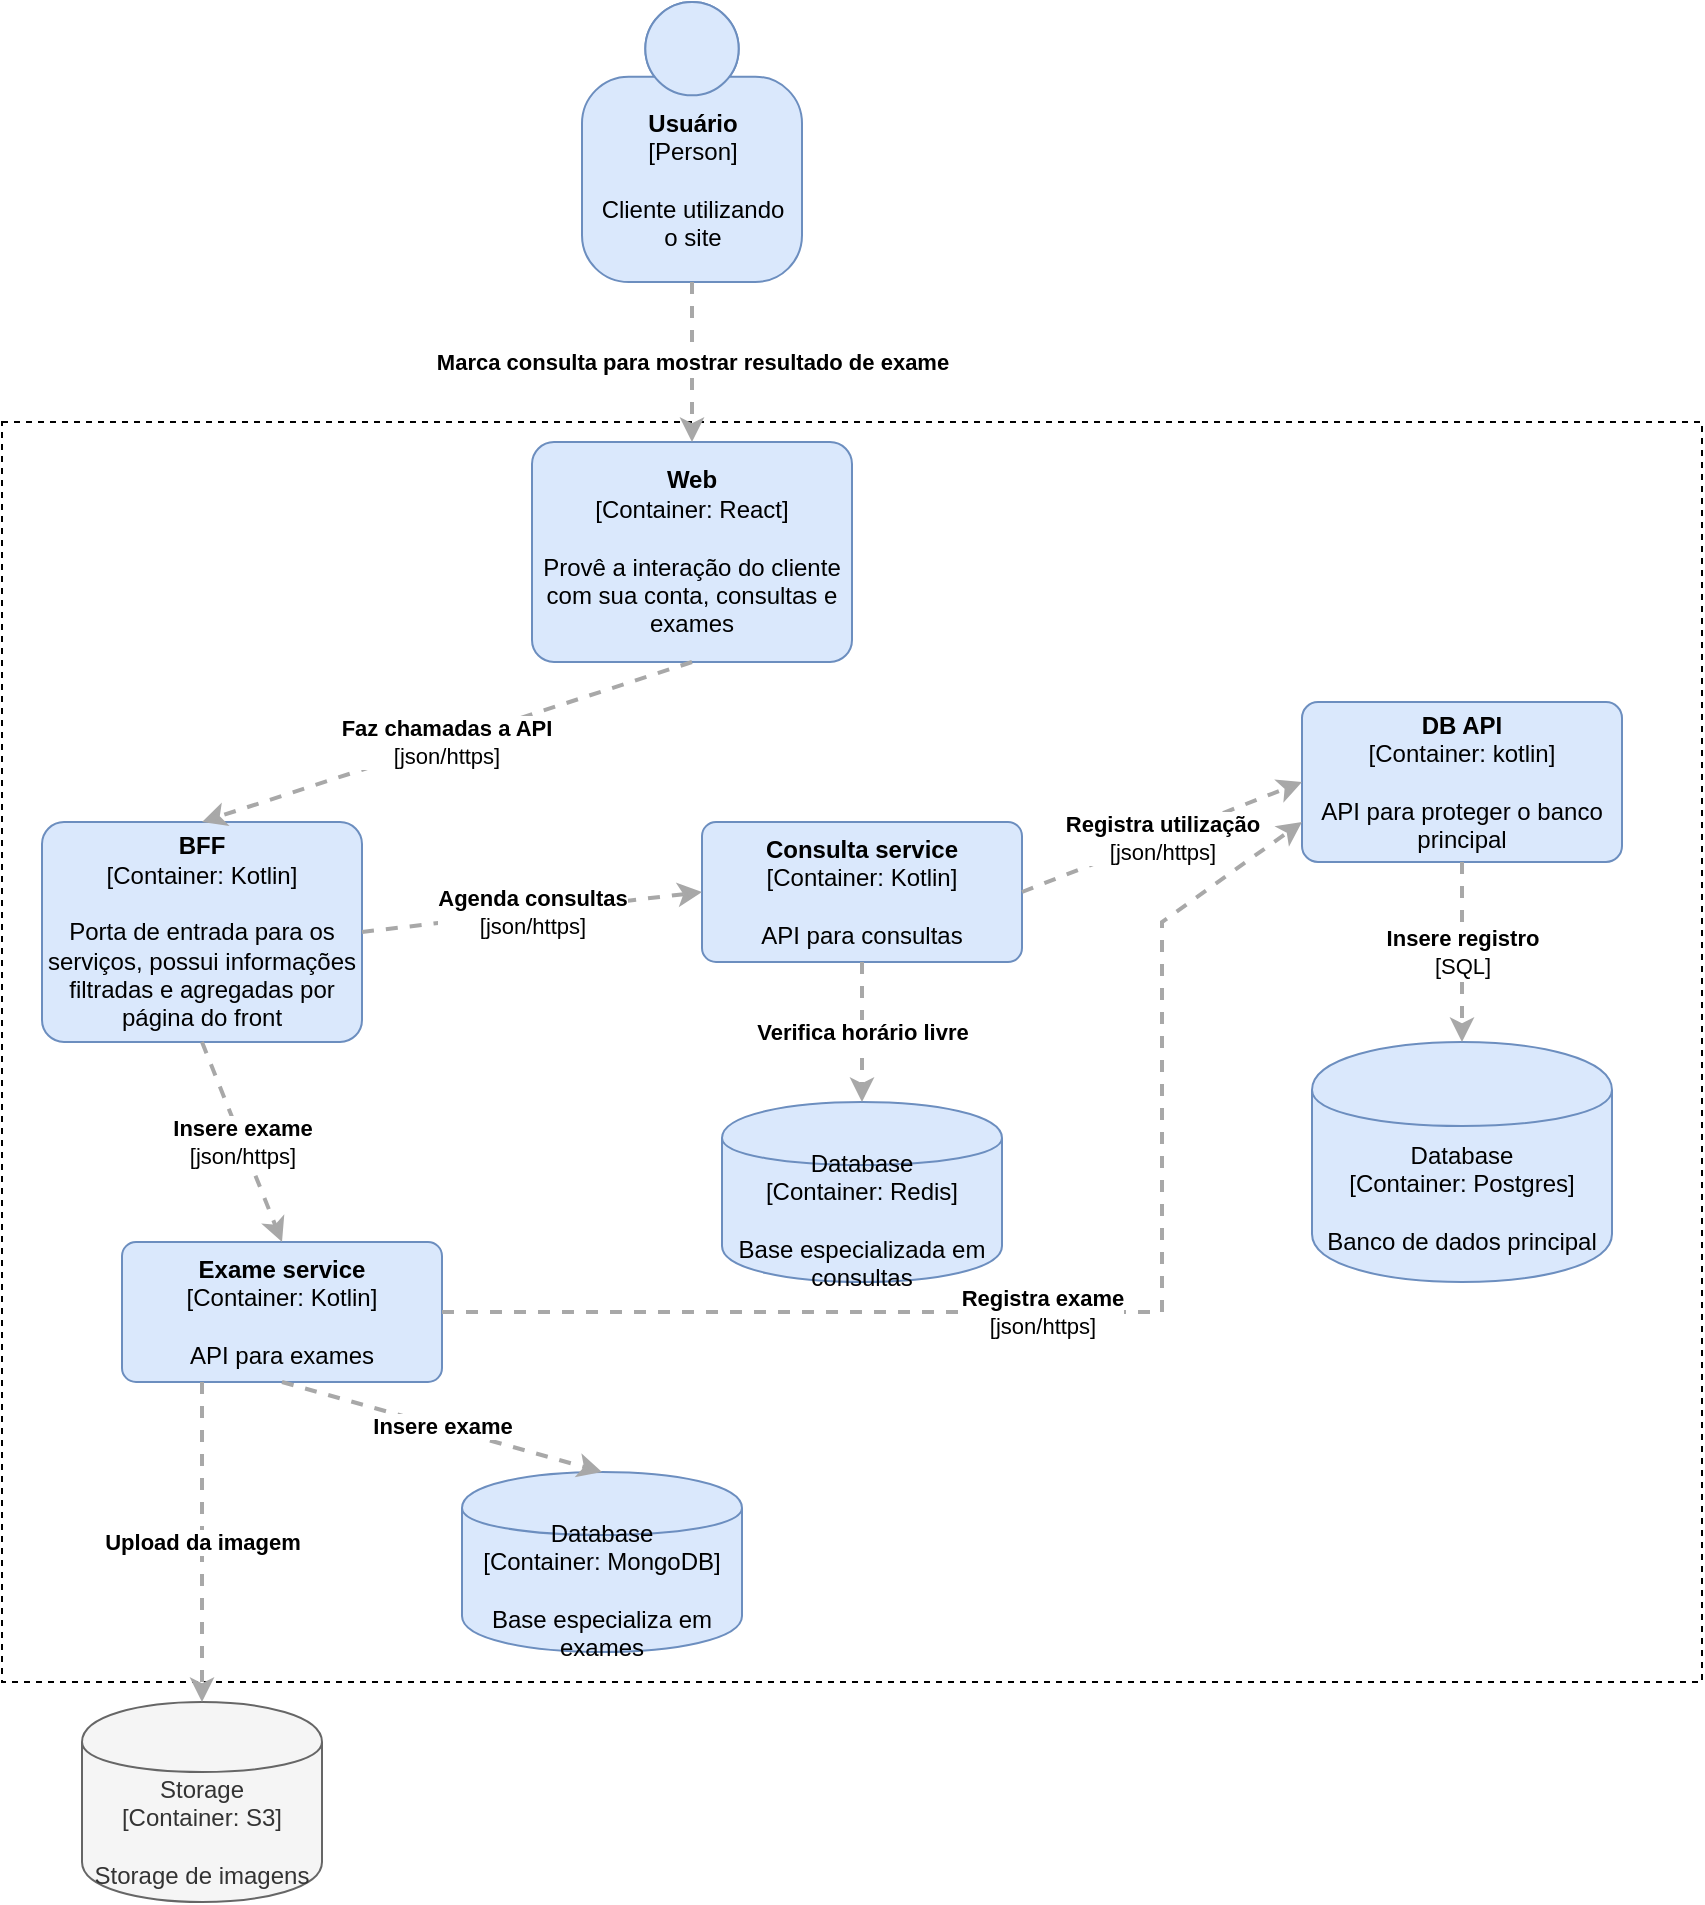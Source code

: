 <mxfile version="13.1.1" type="github">
  <diagram id="ypBZZczya_CooinwO3vP" name="Page-1">
    <mxGraphModel dx="1426" dy="1963" grid="1" gridSize="10" guides="1" tooltips="1" connect="1" arrows="1" fold="1" page="1" pageScale="1" pageWidth="827" pageHeight="1169" math="0" shadow="0">
      <root>
        <mxCell id="0" />
        <mxCell id="1" parent="0" />
        <mxCell id="VrBb4_NDlaD8X4_quast-3" value="" style="whiteSpace=wrap;html=1;fillColor=none;dashed=1;" parent="1" vertex="1">
          <mxGeometry x="20" y="200" width="850" height="630" as="geometry" />
        </mxCell>
        <mxCell id="VrBb4_NDlaD8X4_quast-1" value="&lt;b&gt;Usuário&lt;/b&gt;&lt;div&gt;[Person]&lt;/div&gt;&lt;br&gt;&lt;div&gt;Cliente utilizando &lt;br&gt;o site&lt;/div&gt;" style="html=1;dashed=0;whitespace=wrap;fillColor=#DAE8FC;strokeColor=#6C8EBF;shape=mxgraph.c4.person;align=center;points=[[0.5,0,0],[1,0.5,0],[1,0.75,0],[0.75,1,0],[0.5,1,0],[0.25,1,0],[0,0.75,0],[0,0.5,0]];" parent="1" vertex="1">
          <mxGeometry x="310" y="-10" width="110.0" height="140" as="geometry" />
        </mxCell>
        <mxCell id="VrBb4_NDlaD8X4_quast-2" value="&lt;span&gt;&lt;b&gt;Web&lt;/b&gt;&lt;/span&gt;&lt;br&gt;&lt;div&gt;[Container:&amp;nbsp;&lt;span&gt;React&lt;/span&gt;&lt;span&gt;]&lt;/span&gt;&lt;/div&gt;&lt;br&gt;&lt;div&gt;Provê a interação do cliente com sua conta, consultas e exames&lt;/div&gt;" style="rounded=1;whiteSpace=wrap;html=1;labelBackgroundColor=none;fillColor=#dae8fc;fontColor=#000000;align=center;arcSize=10;strokeColor=#6c8ebf;points=[[0.25,0,0],[0.5,0,0],[0.75,0,0],[1,0.25,0],[1,0.5,0],[1,0.75,0],[0.75,1,0],[0.5,1,0],[0.25,1,0],[0,0.75,0],[0,0.5,0],[0,0.25,0]];" parent="1" vertex="1">
          <mxGeometry x="285" y="210" width="160" height="110.0" as="geometry" />
        </mxCell>
        <mxCell id="VrBb4_NDlaD8X4_quast-4" value="&lt;span&gt;&lt;b&gt;BFF&lt;/b&gt;&lt;/span&gt;&lt;br&gt;&lt;div&gt;[Container:&amp;nbsp;&lt;span&gt;Kotlin&lt;/span&gt;&lt;span&gt;]&lt;/span&gt;&lt;/div&gt;&lt;div&gt;&lt;br&gt;&lt;/div&gt;&lt;div&gt;Porta de entrada para os serviços, possui informações filtradas e agregadas por página do front&lt;/div&gt;" style="rounded=1;whiteSpace=wrap;html=1;labelBackgroundColor=none;fillColor=#dae8fc;fontColor=#000000;align=center;arcSize=10;strokeColor=#6c8ebf;points=[[0.25,0,0],[0.5,0,0],[0.75,0,0],[1,0.25,0],[1,0.5,0],[1,0.75,0],[0.75,1,0],[0.5,1,0],[0.25,1,0],[0,0.75,0],[0,0.5,0],[0,0.25,0]];" parent="1" vertex="1">
          <mxGeometry x="40" y="400" width="160" height="110.0" as="geometry" />
        </mxCell>
        <mxCell id="VrBb4_NDlaD8X4_quast-6" value="&lt;div style=&quot;text-align: left&quot;&gt;&lt;div style=&quot;text-align: center&quot;&gt;&lt;b&gt;Faz chamadas a API&lt;/b&gt;&lt;/div&gt;&lt;div style=&quot;text-align: center&quot;&gt;[json/https]&lt;/div&gt;&lt;/div&gt;" style="edgeStyle=none;rounded=0;html=1;entryX=0.5;entryY=0;jettySize=auto;orthogonalLoop=1;strokeColor=#A8A8A8;strokeWidth=2;fontColor=#000000;jumpStyle=none;dashed=1;exitX=0.5;exitY=1;exitDx=0;exitDy=0;exitPerimeter=0;entryDx=0;entryDy=0;entryPerimeter=0;" parent="1" source="VrBb4_NDlaD8X4_quast-2" target="VrBb4_NDlaD8X4_quast-4" edge="1">
          <mxGeometry width="200" relative="1" as="geometry">
            <mxPoint x="30" y="350" as="sourcePoint" />
            <mxPoint x="230" y="350" as="targetPoint" />
          </mxGeometry>
        </mxCell>
        <mxCell id="VrBb4_NDlaD8X4_quast-7" value="&lt;b&gt;Consulta service&lt;/b&gt;&lt;br&gt;&lt;div&gt;[Container:&amp;nbsp;&lt;span&gt;Kotlin&lt;/span&gt;&lt;span&gt;]&lt;/span&gt;&lt;/div&gt;&lt;br&gt;&lt;div&gt;API para consultas&lt;/div&gt;" style="rounded=1;whiteSpace=wrap;html=1;labelBackgroundColor=none;fillColor=#dae8fc;fontColor=#000000;align=center;arcSize=10;strokeColor=#6c8ebf;points=[[0.25,0,0],[0.5,0,0],[0.75,0,0],[1,0.25,0],[1,0.5,0],[1,0.75,0],[0.75,1,0],[0.5,1,0],[0.25,1,0],[0,0.75,0],[0,0.5,0],[0,0.25,0]];" parent="1" vertex="1">
          <mxGeometry x="370" y="400" width="160" height="70" as="geometry" />
        </mxCell>
        <mxCell id="VrBb4_NDlaD8X4_quast-9" value="&lt;div style=&quot;text-align: left&quot;&gt;&lt;div style=&quot;text-align: center&quot;&gt;&lt;b&gt;Agenda consultas&lt;/b&gt;&lt;/div&gt;&lt;div style=&quot;text-align: center&quot;&gt;[json/https]&lt;/div&gt;&lt;/div&gt;" style="edgeStyle=none;rounded=0;html=1;entryX=0;entryY=0.5;jettySize=auto;orthogonalLoop=1;strokeColor=#A8A8A8;strokeWidth=2;fontColor=#000000;jumpStyle=none;dashed=1;exitX=1;exitY=0.5;exitDx=0;exitDy=0;exitPerimeter=0;entryDx=0;entryDy=0;entryPerimeter=0;" parent="1" source="VrBb4_NDlaD8X4_quast-4" target="VrBb4_NDlaD8X4_quast-7" edge="1">
          <mxGeometry width="200" relative="1" as="geometry">
            <mxPoint x="250" y="590" as="sourcePoint" />
            <mxPoint x="450" y="590" as="targetPoint" />
          </mxGeometry>
        </mxCell>
        <mxCell id="VrBb4_NDlaD8X4_quast-10" value="&lt;span&gt;Database&lt;/span&gt;&lt;div&gt;[Container:&amp;nbsp;Redis]&lt;/div&gt;&lt;br&gt;&lt;div&gt;Base especializada em consultas&lt;/div&gt;" style="shape=cylinder;whiteSpace=wrap;html=1;boundedLbl=1;rounded=0;labelBackgroundColor=none;fillColor=#dae8fc;fontSize=12;fontColor=#000000;align=center;strokeColor=#6c8ebf;points=[[0.5,0,0],[1,0.25,0],[1,0.5,0],[1,0.75,0],[0.5,1,0],[0,0.75,0],[0,0.5,0],[0,0.25,0]];" parent="1" vertex="1">
          <mxGeometry x="380" y="540" width="140" height="90" as="geometry" />
        </mxCell>
        <mxCell id="VrBb4_NDlaD8X4_quast-12" value="&lt;div style=&quot;text-align: left&quot;&gt;&lt;div style=&quot;text-align: center&quot;&gt;&lt;b&gt;Verifica horário livre&lt;/b&gt;&lt;/div&gt;&lt;/div&gt;" style="edgeStyle=none;rounded=0;html=1;entryX=0.5;entryY=0;jettySize=auto;orthogonalLoop=1;strokeColor=#A8A8A8;strokeWidth=2;fontColor=#000000;jumpStyle=none;dashed=1;exitX=0.5;exitY=1;exitDx=0;exitDy=0;exitPerimeter=0;entryDx=0;entryDy=0;entryPerimeter=0;" parent="1" source="VrBb4_NDlaD8X4_quast-7" target="VrBb4_NDlaD8X4_quast-10" edge="1">
          <mxGeometry width="200" relative="1" as="geometry">
            <mxPoint x="240" y="730" as="sourcePoint" />
            <mxPoint x="440" y="730" as="targetPoint" />
          </mxGeometry>
        </mxCell>
        <mxCell id="VrBb4_NDlaD8X4_quast-13" value="&lt;b&gt;DB API&lt;/b&gt;&lt;br&gt;&lt;div&gt;[Container:&amp;nbsp;&lt;span&gt;kotlin&lt;/span&gt;&lt;span&gt;]&lt;/span&gt;&lt;/div&gt;&lt;br&gt;&lt;div&gt;API para proteger o banco principal&lt;/div&gt;" style="rounded=1;whiteSpace=wrap;html=1;labelBackgroundColor=none;fillColor=#dae8fc;fontColor=#000000;align=center;arcSize=10;strokeColor=#6c8ebf;points=[[0.25,0,0],[0.5,0,0],[0.75,0,0],[1,0.25,0],[1,0.5,0],[1,0.75,0],[0.75,1,0],[0.5,1,0],[0.25,1,0],[0,0.75,0],[0,0.5,0],[0,0.25,0]];" parent="1" vertex="1">
          <mxGeometry x="670" y="340" width="160" height="80" as="geometry" />
        </mxCell>
        <mxCell id="VrBb4_NDlaD8X4_quast-14" value="&lt;div style=&quot;text-align: left&quot;&gt;&lt;div style=&quot;text-align: center&quot;&gt;&lt;b&gt;Registra utilização&lt;/b&gt;&lt;/div&gt;&lt;div style=&quot;text-align: center&quot;&gt;[json/https]&lt;/div&gt;&lt;/div&gt;" style="edgeStyle=none;rounded=0;html=1;entryX=0;entryY=0.5;jettySize=auto;orthogonalLoop=1;strokeColor=#A8A8A8;strokeWidth=2;fontColor=#000000;jumpStyle=none;dashed=1;exitX=1;exitY=0.5;exitDx=0;exitDy=0;exitPerimeter=0;entryDx=0;entryDy=0;entryPerimeter=0;" parent="1" source="VrBb4_NDlaD8X4_quast-7" target="VrBb4_NDlaD8X4_quast-13" edge="1">
          <mxGeometry width="200" relative="1" as="geometry">
            <mxPoint x="670" y="540" as="sourcePoint" />
            <mxPoint x="870" y="540" as="targetPoint" />
          </mxGeometry>
        </mxCell>
        <mxCell id="VrBb4_NDlaD8X4_quast-16" value="&lt;div style=&quot;text-align: left&quot;&gt;&lt;div style=&quot;text-align: center&quot;&gt;&lt;b&gt;Marca consulta para mostrar resultado de exame&lt;/b&gt;&lt;/div&gt;&lt;/div&gt;" style="edgeStyle=none;rounded=0;html=1;entryX=0.5;entryY=0;jettySize=auto;orthogonalLoop=1;strokeColor=#A8A8A8;strokeWidth=2;fontColor=#000000;jumpStyle=none;dashed=1;exitX=0.5;exitY=1;exitDx=0;exitDy=0;exitPerimeter=0;entryDx=0;entryDy=0;entryPerimeter=0;" parent="1" source="VrBb4_NDlaD8X4_quast-1" target="VrBb4_NDlaD8X4_quast-2" edge="1">
          <mxGeometry width="200" relative="1" as="geometry">
            <mxPoint x="570" y="70" as="sourcePoint" />
            <mxPoint x="770" y="70" as="targetPoint" />
          </mxGeometry>
        </mxCell>
        <mxCell id="VrBb4_NDlaD8X4_quast-17" value="&lt;span&gt;Database&lt;/span&gt;&lt;div&gt;[Container:&amp;nbsp;Postgres]&lt;/div&gt;&lt;br&gt;&lt;div&gt;Banco de dados principal&lt;/div&gt;" style="shape=cylinder;whiteSpace=wrap;html=1;boundedLbl=1;rounded=0;labelBackgroundColor=none;fillColor=#dae8fc;fontSize=12;fontColor=#000000;align=center;strokeColor=#6c8ebf;points=[[0.5,0,0],[1,0.25,0],[1,0.5,0],[1,0.75,0],[0.5,1,0],[0,0.75,0],[0,0.5,0],[0,0.25,0]];" parent="1" vertex="1">
          <mxGeometry x="675" y="510" width="150" height="120" as="geometry" />
        </mxCell>
        <mxCell id="VrBb4_NDlaD8X4_quast-18" value="&lt;div style=&quot;text-align: left&quot;&gt;&lt;div style=&quot;text-align: center&quot;&gt;&lt;b&gt;Insere registro&lt;/b&gt;&lt;/div&gt;&lt;div style=&quot;text-align: center&quot;&gt;[SQL]&lt;/div&gt;&lt;/div&gt;" style="edgeStyle=none;rounded=0;html=1;entryX=0.5;entryY=0;jettySize=auto;orthogonalLoop=1;strokeColor=#A8A8A8;strokeWidth=2;fontColor=#000000;jumpStyle=none;dashed=1;exitX=0.5;exitY=1;exitDx=0;exitDy=0;exitPerimeter=0;entryDx=0;entryDy=0;entryPerimeter=0;" parent="1" source="VrBb4_NDlaD8X4_quast-13" target="VrBb4_NDlaD8X4_quast-17" edge="1">
          <mxGeometry width="200" relative="1" as="geometry">
            <mxPoint x="930" y="300" as="sourcePoint" />
            <mxPoint x="1130" y="300" as="targetPoint" />
          </mxGeometry>
        </mxCell>
        <mxCell id="VrBb4_NDlaD8X4_quast-19" value="&lt;b&gt;Exame service&lt;/b&gt;&lt;br&gt;&lt;div&gt;[Container:&amp;nbsp;&lt;span&gt;Kotlin&lt;/span&gt;&lt;span&gt;]&lt;/span&gt;&lt;/div&gt;&lt;br&gt;&lt;div&gt;API para exames&lt;/div&gt;" style="rounded=1;whiteSpace=wrap;html=1;labelBackgroundColor=none;fillColor=#dae8fc;fontColor=#000000;align=center;arcSize=10;strokeColor=#6c8ebf;points=[[0.25,0,0],[0.5,0,0],[0.75,0,0],[1,0.25,0],[1,0.5,0],[1,0.75,0],[0.75,1,0],[0.5,1,0],[0.25,1,0],[0,0.75,0],[0,0.5,0],[0,0.25,0]];" parent="1" vertex="1">
          <mxGeometry x="80" y="610" width="160" height="70" as="geometry" />
        </mxCell>
        <mxCell id="VrBb4_NDlaD8X4_quast-20" value="&lt;span&gt;Storage&lt;/span&gt;&lt;div&gt;[Container:&amp;nbsp;S3]&lt;/div&gt;&lt;br&gt;&lt;div&gt;Storage de imagens&lt;/div&gt;" style="shape=cylinder;whiteSpace=wrap;html=1;boundedLbl=1;rounded=0;labelBackgroundColor=none;fillColor=#f5f5f5;fontSize=12;fontColor=#333333;align=center;strokeColor=#666666;points=[[0.5,0,0],[1,0.25,0],[1,0.5,0],[1,0.75,0],[0.5,1,0],[0,0.75,0],[0,0.5,0],[0,0.25,0]];" parent="1" vertex="1">
          <mxGeometry x="60" y="840" width="120" height="100" as="geometry" />
        </mxCell>
        <mxCell id="VrBb4_NDlaD8X4_quast-21" value="&lt;span&gt;Database&lt;/span&gt;&lt;div&gt;[Container:&amp;nbsp;MongoDB]&lt;/div&gt;&lt;br&gt;&lt;div&gt;Base especializa em exames&lt;/div&gt;" style="shape=cylinder;whiteSpace=wrap;html=1;boundedLbl=1;rounded=0;labelBackgroundColor=none;fillColor=#dae8fc;fontSize=12;fontColor=#000000;align=center;strokeColor=#6c8ebf;points=[[0.5,0,0],[1,0.25,0],[1,0.5,0],[1,0.75,0],[0.5,1,0],[0,0.75,0],[0,0.5,0],[0,0.25,0]];" parent="1" vertex="1">
          <mxGeometry x="250" y="725" width="140" height="90" as="geometry" />
        </mxCell>
        <mxCell id="VrBb4_NDlaD8X4_quast-24" value="&lt;div style=&quot;text-align: left&quot;&gt;&lt;div style=&quot;text-align: center&quot;&gt;&lt;b&gt;Insere exame&lt;/b&gt;&lt;/div&gt;&lt;/div&gt;" style="edgeStyle=none;rounded=0;html=1;entryX=0.5;entryY=0;jettySize=auto;orthogonalLoop=1;strokeColor=#A8A8A8;strokeWidth=2;fontColor=#000000;jumpStyle=none;dashed=1;exitX=0.5;exitY=1;exitDx=0;exitDy=0;exitPerimeter=0;entryDx=0;entryDy=0;entryPerimeter=0;" parent="1" source="VrBb4_NDlaD8X4_quast-19" target="VrBb4_NDlaD8X4_quast-21" edge="1">
          <mxGeometry width="200" relative="1" as="geometry">
            <mxPoint x="120" y="860" as="sourcePoint" />
            <mxPoint x="320" y="860" as="targetPoint" />
          </mxGeometry>
        </mxCell>
        <mxCell id="VrBb4_NDlaD8X4_quast-25" value="&lt;div style=&quot;text-align: left&quot;&gt;&lt;div style=&quot;text-align: center&quot;&gt;&lt;b&gt;Upload da imagem&lt;/b&gt;&lt;/div&gt;&lt;/div&gt;" style="edgeStyle=none;rounded=0;html=1;entryX=0.5;entryY=0;jettySize=auto;orthogonalLoop=1;strokeColor=#A8A8A8;strokeWidth=2;fontColor=#000000;jumpStyle=none;dashed=1;exitX=0.25;exitY=1;exitDx=0;exitDy=0;exitPerimeter=0;entryDx=0;entryDy=0;entryPerimeter=0;" parent="1" source="VrBb4_NDlaD8X4_quast-19" target="VrBb4_NDlaD8X4_quast-20" edge="1">
          <mxGeometry width="200" relative="1" as="geometry">
            <mxPoint x="120" y="860" as="sourcePoint" />
            <mxPoint x="320" y="860" as="targetPoint" />
          </mxGeometry>
        </mxCell>
        <mxCell id="VrBb4_NDlaD8X4_quast-27" value="&lt;div style=&quot;text-align: left&quot;&gt;&lt;div style=&quot;text-align: center&quot;&gt;&lt;b&gt;Insere exame&lt;/b&gt;&lt;/div&gt;&lt;div style=&quot;text-align: center&quot;&gt;[json/https]&lt;/div&gt;&lt;/div&gt;" style="edgeStyle=none;rounded=0;html=1;entryX=0.5;entryY=0;jettySize=auto;orthogonalLoop=1;strokeColor=#A8A8A8;strokeWidth=2;fontColor=#000000;jumpStyle=none;dashed=1;exitX=0.5;exitY=1;exitDx=0;exitDy=0;exitPerimeter=0;entryDx=0;entryDy=0;entryPerimeter=0;" parent="1" source="VrBb4_NDlaD8X4_quast-4" target="VrBb4_NDlaD8X4_quast-19" edge="1">
          <mxGeometry width="200" relative="1" as="geometry">
            <mxPoint x="340" y="880" as="sourcePoint" />
            <mxPoint x="540" y="880" as="targetPoint" />
          </mxGeometry>
        </mxCell>
        <mxCell id="VrBb4_NDlaD8X4_quast-28" value="&lt;div style=&quot;text-align: left&quot;&gt;&lt;div style=&quot;text-align: center&quot;&gt;&lt;div&gt;&lt;b&gt;Registra exame&lt;/b&gt;&lt;/div&gt;&lt;div&gt;[json/https]&lt;/div&gt;&lt;/div&gt;&lt;/div&gt;" style="edgeStyle=none;rounded=0;html=1;entryX=0;entryY=0.75;jettySize=auto;orthogonalLoop=1;strokeColor=#A8A8A8;strokeWidth=2;fontColor=#000000;jumpStyle=none;dashed=1;exitX=1;exitY=0.5;exitDx=0;exitDy=0;exitPerimeter=0;entryDx=0;entryDy=0;entryPerimeter=0;" parent="1" source="VrBb4_NDlaD8X4_quast-19" target="VrBb4_NDlaD8X4_quast-13" edge="1">
          <mxGeometry x="-0.064" width="200" relative="1" as="geometry">
            <mxPoint x="420" y="940" as="sourcePoint" />
            <mxPoint x="620" y="940" as="targetPoint" />
            <Array as="points">
              <mxPoint x="600" y="645" />
              <mxPoint x="600" y="450" />
            </Array>
            <mxPoint as="offset" />
          </mxGeometry>
        </mxCell>
      </root>
    </mxGraphModel>
  </diagram>
</mxfile>
